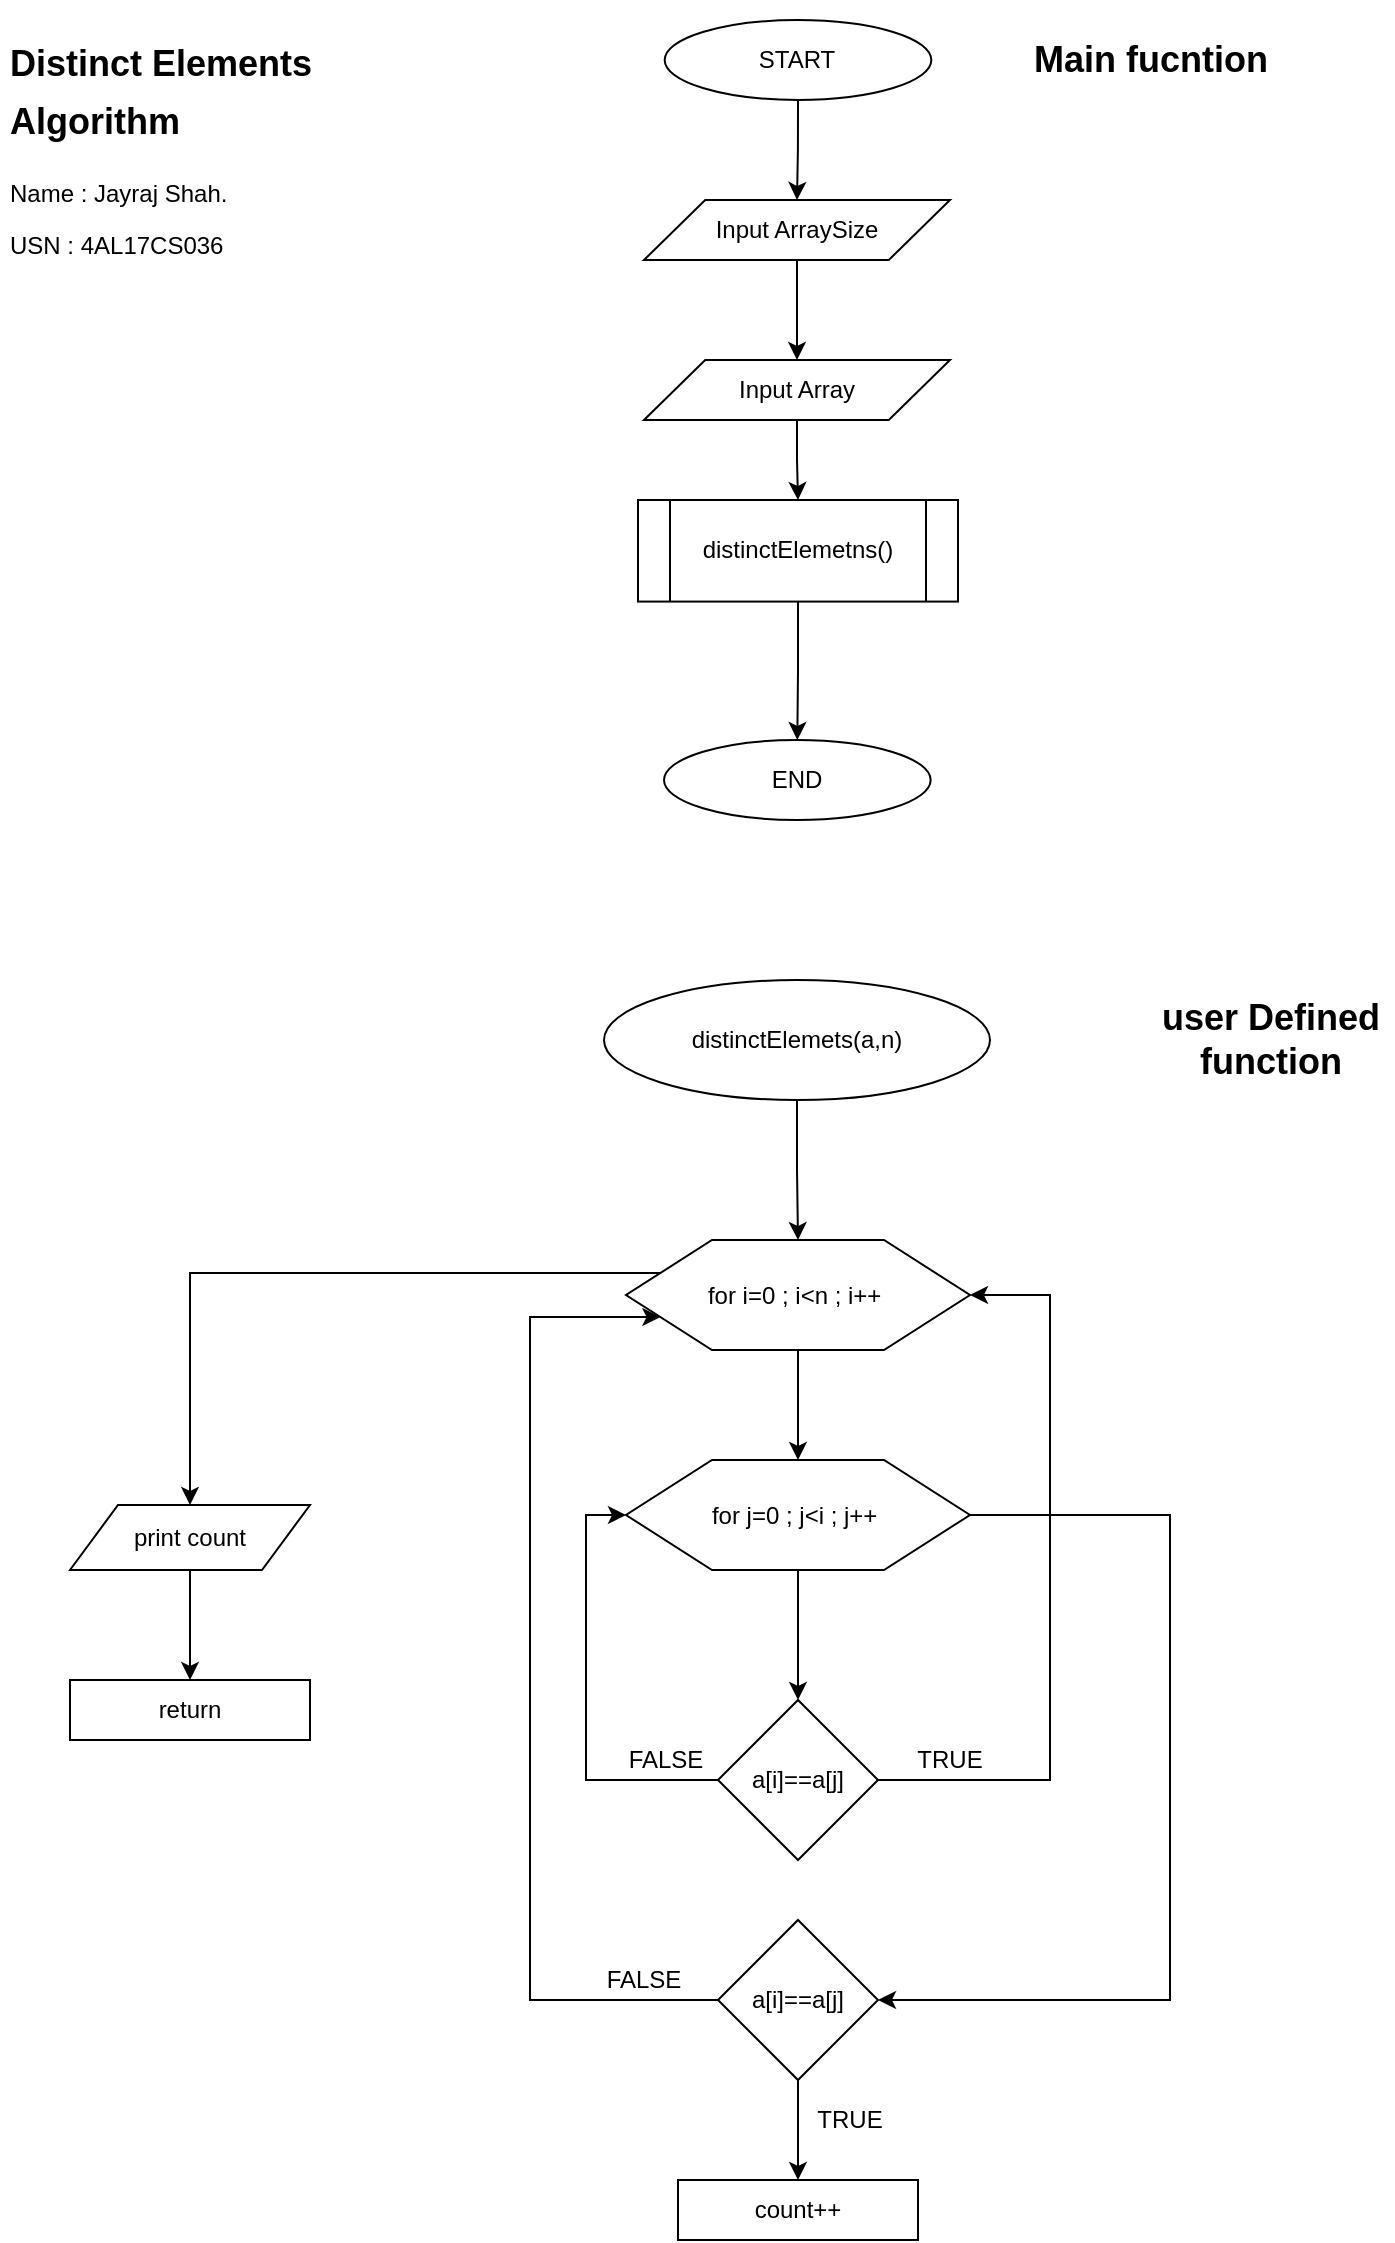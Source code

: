 <mxfile version="13.2.4" type="device"><diagram id="C5RBs43oDa-KdzZeNtuy" name="Page-1"><mxGraphModel dx="2204" dy="1164" grid="1" gridSize="10" guides="1" tooltips="1" connect="1" arrows="1" fold="1" page="1" pageScale="1" pageWidth="827" pageHeight="1169" math="0" shadow="0"><root><mxCell id="WIyWlLk6GJQsqaUBKTNV-0"/><mxCell id="WIyWlLk6GJQsqaUBKTNV-1" parent="WIyWlLk6GJQsqaUBKTNV-0"/><mxCell id="UQYT0jyvEACxVtf4Vzx1-7" style="edgeStyle=orthogonalEdgeStyle;rounded=0;orthogonalLoop=1;jettySize=auto;html=1;entryX=0.5;entryY=0;entryDx=0;entryDy=0;" edge="1" parent="WIyWlLk6GJQsqaUBKTNV-1" source="UQYT0jyvEACxVtf4Vzx1-0" target="UQYT0jyvEACxVtf4Vzx1-2"><mxGeometry relative="1" as="geometry"/></mxCell><mxCell id="UQYT0jyvEACxVtf4Vzx1-0" value="START" style="ellipse;whiteSpace=wrap;html=1;" vertex="1" parent="WIyWlLk6GJQsqaUBKTNV-1"><mxGeometry x="347.34" y="20" width="133.33" height="40" as="geometry"/></mxCell><mxCell id="UQYT0jyvEACxVtf4Vzx1-8" style="edgeStyle=orthogonalEdgeStyle;rounded=0;orthogonalLoop=1;jettySize=auto;html=1;entryX=0.5;entryY=0;entryDx=0;entryDy=0;" edge="1" parent="WIyWlLk6GJQsqaUBKTNV-1" source="UQYT0jyvEACxVtf4Vzx1-2" target="UQYT0jyvEACxVtf4Vzx1-3"><mxGeometry relative="1" as="geometry"/></mxCell><mxCell id="UQYT0jyvEACxVtf4Vzx1-2" value="Input ArraySize" style="shape=parallelogram;perimeter=parallelogramPerimeter;whiteSpace=wrap;html=1;" vertex="1" parent="WIyWlLk6GJQsqaUBKTNV-1"><mxGeometry x="337" y="110" width="153" height="30" as="geometry"/></mxCell><mxCell id="UQYT0jyvEACxVtf4Vzx1-10" style="edgeStyle=orthogonalEdgeStyle;rounded=0;orthogonalLoop=1;jettySize=auto;html=1;entryX=0.5;entryY=0;entryDx=0;entryDy=0;" edge="1" parent="WIyWlLk6GJQsqaUBKTNV-1" source="UQYT0jyvEACxVtf4Vzx1-3" target="UQYT0jyvEACxVtf4Vzx1-9"><mxGeometry relative="1" as="geometry"/></mxCell><mxCell id="UQYT0jyvEACxVtf4Vzx1-3" value="Input Array" style="shape=parallelogram;perimeter=parallelogramPerimeter;whiteSpace=wrap;html=1;" vertex="1" parent="WIyWlLk6GJQsqaUBKTNV-1"><mxGeometry x="337" y="190" width="153" height="30" as="geometry"/></mxCell><mxCell id="UQYT0jyvEACxVtf4Vzx1-12" style="edgeStyle=orthogonalEdgeStyle;rounded=0;orthogonalLoop=1;jettySize=auto;html=1;entryX=0.5;entryY=0;entryDx=0;entryDy=0;" edge="1" parent="WIyWlLk6GJQsqaUBKTNV-1" source="UQYT0jyvEACxVtf4Vzx1-9" target="UQYT0jyvEACxVtf4Vzx1-11"><mxGeometry relative="1" as="geometry"/></mxCell><mxCell id="UQYT0jyvEACxVtf4Vzx1-9" value="distinctElemetns()" style="shape=process;whiteSpace=wrap;html=1;backgroundOutline=1;" vertex="1" parent="WIyWlLk6GJQsqaUBKTNV-1"><mxGeometry x="334" y="260" width="160" height="50.79" as="geometry"/></mxCell><mxCell id="UQYT0jyvEACxVtf4Vzx1-11" value="END" style="ellipse;whiteSpace=wrap;html=1;" vertex="1" parent="WIyWlLk6GJQsqaUBKTNV-1"><mxGeometry x="347" y="380" width="133.33" height="40" as="geometry"/></mxCell><mxCell id="UQYT0jyvEACxVtf4Vzx1-18" style="edgeStyle=orthogonalEdgeStyle;rounded=0;orthogonalLoop=1;jettySize=auto;html=1;entryX=0.5;entryY=0;entryDx=0;entryDy=0;" edge="1" parent="WIyWlLk6GJQsqaUBKTNV-1" source="UQYT0jyvEACxVtf4Vzx1-13" target="UQYT0jyvEACxVtf4Vzx1-14"><mxGeometry relative="1" as="geometry"/></mxCell><mxCell id="UQYT0jyvEACxVtf4Vzx1-13" value="distinctElemets(a,n)" style="ellipse;whiteSpace=wrap;html=1;" vertex="1" parent="WIyWlLk6GJQsqaUBKTNV-1"><mxGeometry x="317" y="500" width="193" height="60" as="geometry"/></mxCell><mxCell id="UQYT0jyvEACxVtf4Vzx1-21" style="edgeStyle=orthogonalEdgeStyle;rounded=0;orthogonalLoop=1;jettySize=auto;html=1;entryX=0.5;entryY=0;entryDx=0;entryDy=0;" edge="1" parent="WIyWlLk6GJQsqaUBKTNV-1" source="UQYT0jyvEACxVtf4Vzx1-14" target="UQYT0jyvEACxVtf4Vzx1-19"><mxGeometry relative="1" as="geometry"/></mxCell><mxCell id="UQYT0jyvEACxVtf4Vzx1-48" style="edgeStyle=orthogonalEdgeStyle;rounded=0;orthogonalLoop=1;jettySize=auto;html=1;entryX=0.5;entryY=0;entryDx=0;entryDy=0;exitX=0;exitY=0.25;exitDx=0;exitDy=0;" edge="1" parent="WIyWlLk6GJQsqaUBKTNV-1" source="UQYT0jyvEACxVtf4Vzx1-14" target="UQYT0jyvEACxVtf4Vzx1-45"><mxGeometry relative="1" as="geometry"/></mxCell><mxCell id="UQYT0jyvEACxVtf4Vzx1-14" value="for i=0 ; i&amp;lt;n ; i++&amp;nbsp;" style="shape=hexagon;perimeter=hexagonPerimeter2;whiteSpace=wrap;html=1;" vertex="1" parent="WIyWlLk6GJQsqaUBKTNV-1"><mxGeometry x="328" y="630" width="172" height="55" as="geometry"/></mxCell><mxCell id="UQYT0jyvEACxVtf4Vzx1-24" style="edgeStyle=orthogonalEdgeStyle;rounded=0;orthogonalLoop=1;jettySize=auto;html=1;entryX=0.5;entryY=0;entryDx=0;entryDy=0;" edge="1" parent="WIyWlLk6GJQsqaUBKTNV-1" source="UQYT0jyvEACxVtf4Vzx1-19" target="UQYT0jyvEACxVtf4Vzx1-20"><mxGeometry relative="1" as="geometry"/></mxCell><mxCell id="UQYT0jyvEACxVtf4Vzx1-38" style="edgeStyle=orthogonalEdgeStyle;rounded=0;orthogonalLoop=1;jettySize=auto;html=1;entryX=1;entryY=0.5;entryDx=0;entryDy=0;" edge="1" parent="WIyWlLk6GJQsqaUBKTNV-1" source="UQYT0jyvEACxVtf4Vzx1-19" target="UQYT0jyvEACxVtf4Vzx1-37"><mxGeometry relative="1" as="geometry"><Array as="points"><mxPoint x="600" y="768"/><mxPoint x="600" y="1010"/></Array></mxGeometry></mxCell><mxCell id="UQYT0jyvEACxVtf4Vzx1-19" value="for j=0 ; j&amp;lt;i ; j++&amp;nbsp;" style="shape=hexagon;perimeter=hexagonPerimeter2;whiteSpace=wrap;html=1;" vertex="1" parent="WIyWlLk6GJQsqaUBKTNV-1"><mxGeometry x="328" y="740" width="172" height="55" as="geometry"/></mxCell><mxCell id="UQYT0jyvEACxVtf4Vzx1-25" style="edgeStyle=orthogonalEdgeStyle;rounded=0;orthogonalLoop=1;jettySize=auto;html=1;entryX=1;entryY=0.5;entryDx=0;entryDy=0;" edge="1" parent="WIyWlLk6GJQsqaUBKTNV-1" source="UQYT0jyvEACxVtf4Vzx1-20" target="UQYT0jyvEACxVtf4Vzx1-14"><mxGeometry relative="1" as="geometry"><Array as="points"><mxPoint x="540" y="900"/><mxPoint x="540" y="658"/></Array></mxGeometry></mxCell><mxCell id="UQYT0jyvEACxVtf4Vzx1-27" style="edgeStyle=orthogonalEdgeStyle;rounded=0;orthogonalLoop=1;jettySize=auto;html=1;entryX=0;entryY=0.5;entryDx=0;entryDy=0;" edge="1" parent="WIyWlLk6GJQsqaUBKTNV-1" source="UQYT0jyvEACxVtf4Vzx1-20" target="UQYT0jyvEACxVtf4Vzx1-19"><mxGeometry relative="1" as="geometry"><Array as="points"><mxPoint x="308" y="900"/><mxPoint x="308" y="768"/></Array></mxGeometry></mxCell><mxCell id="UQYT0jyvEACxVtf4Vzx1-20" value="a[i]==a[j]" style="rhombus;whiteSpace=wrap;html=1;" vertex="1" parent="WIyWlLk6GJQsqaUBKTNV-1"><mxGeometry x="374" y="860" width="80" height="80" as="geometry"/></mxCell><mxCell id="UQYT0jyvEACxVtf4Vzx1-26" value="TRUE" style="text;html=1;strokeColor=none;fillColor=none;align=center;verticalAlign=middle;whiteSpace=wrap;rounded=0;" vertex="1" parent="WIyWlLk6GJQsqaUBKTNV-1"><mxGeometry x="470" y="880" width="40" height="20" as="geometry"/></mxCell><mxCell id="UQYT0jyvEACxVtf4Vzx1-28" value="FALSE" style="text;html=1;strokeColor=none;fillColor=none;align=center;verticalAlign=middle;whiteSpace=wrap;rounded=0;" vertex="1" parent="WIyWlLk6GJQsqaUBKTNV-1"><mxGeometry x="328" y="880" width="40" height="20" as="geometry"/></mxCell><mxCell id="UQYT0jyvEACxVtf4Vzx1-40" style="edgeStyle=orthogonalEdgeStyle;rounded=0;orthogonalLoop=1;jettySize=auto;html=1;entryX=0.5;entryY=0;entryDx=0;entryDy=0;" edge="1" parent="WIyWlLk6GJQsqaUBKTNV-1" source="UQYT0jyvEACxVtf4Vzx1-37" target="UQYT0jyvEACxVtf4Vzx1-39"><mxGeometry relative="1" as="geometry"/></mxCell><mxCell id="UQYT0jyvEACxVtf4Vzx1-46" style="edgeStyle=orthogonalEdgeStyle;rounded=0;orthogonalLoop=1;jettySize=auto;html=1;entryX=0;entryY=0.75;entryDx=0;entryDy=0;" edge="1" parent="WIyWlLk6GJQsqaUBKTNV-1" source="UQYT0jyvEACxVtf4Vzx1-37" target="UQYT0jyvEACxVtf4Vzx1-14"><mxGeometry relative="1" as="geometry"><Array as="points"><mxPoint x="280" y="1010"/><mxPoint x="280" y="669"/></Array></mxGeometry></mxCell><mxCell id="UQYT0jyvEACxVtf4Vzx1-37" value="a[i]==a[j]" style="rhombus;whiteSpace=wrap;html=1;" vertex="1" parent="WIyWlLk6GJQsqaUBKTNV-1"><mxGeometry x="374" y="970" width="80" height="80" as="geometry"/></mxCell><mxCell id="UQYT0jyvEACxVtf4Vzx1-39" value="count++" style="rounded=0;whiteSpace=wrap;html=1;" vertex="1" parent="WIyWlLk6GJQsqaUBKTNV-1"><mxGeometry x="354" y="1100" width="120" height="30" as="geometry"/></mxCell><mxCell id="UQYT0jyvEACxVtf4Vzx1-41" value="TRUE" style="text;html=1;strokeColor=none;fillColor=none;align=center;verticalAlign=middle;whiteSpace=wrap;rounded=0;" vertex="1" parent="WIyWlLk6GJQsqaUBKTNV-1"><mxGeometry x="420" y="1060" width="40" height="20" as="geometry"/></mxCell><mxCell id="UQYT0jyvEACxVtf4Vzx1-51" style="edgeStyle=orthogonalEdgeStyle;rounded=0;orthogonalLoop=1;jettySize=auto;html=1;entryX=0.5;entryY=0;entryDx=0;entryDy=0;" edge="1" parent="WIyWlLk6GJQsqaUBKTNV-1" source="UQYT0jyvEACxVtf4Vzx1-45" target="UQYT0jyvEACxVtf4Vzx1-49"><mxGeometry relative="1" as="geometry"/></mxCell><mxCell id="UQYT0jyvEACxVtf4Vzx1-45" value="print count" style="shape=parallelogram;perimeter=parallelogramPerimeter;whiteSpace=wrap;html=1;" vertex="1" parent="WIyWlLk6GJQsqaUBKTNV-1"><mxGeometry x="50" y="762.5" width="120" height="32.5" as="geometry"/></mxCell><mxCell id="UQYT0jyvEACxVtf4Vzx1-47" value="FALSE" style="text;html=1;strokeColor=none;fillColor=none;align=center;verticalAlign=middle;whiteSpace=wrap;rounded=0;" vertex="1" parent="WIyWlLk6GJQsqaUBKTNV-1"><mxGeometry x="317" y="990" width="40" height="20" as="geometry"/></mxCell><mxCell id="UQYT0jyvEACxVtf4Vzx1-49" value="return" style="rounded=0;whiteSpace=wrap;html=1;" vertex="1" parent="WIyWlLk6GJQsqaUBKTNV-1"><mxGeometry x="50" y="850" width="120" height="30" as="geometry"/></mxCell><mxCell id="UQYT0jyvEACxVtf4Vzx1-52" value="&lt;h1&gt;&lt;font style=&quot;font-size: 18px&quot;&gt;Distinct Elements Algorithm&lt;/font&gt;&lt;/h1&gt;&lt;p&gt;Name : Jayraj Shah.&lt;/p&gt;&lt;p&gt;USN : 4AL17CS036&lt;/p&gt;" style="text;html=1;strokeColor=none;fillColor=none;spacing=5;spacingTop=-20;whiteSpace=wrap;overflow=hidden;rounded=0;" vertex="1" parent="WIyWlLk6GJQsqaUBKTNV-1"><mxGeometry x="15" y="20" width="190" height="140" as="geometry"/></mxCell><mxCell id="UQYT0jyvEACxVtf4Vzx1-53" value="&lt;font style=&quot;font-size: 18px&quot;&gt;&lt;b&gt;Main fucntion&lt;/b&gt;&lt;/font&gt;" style="text;html=1;strokeColor=none;fillColor=none;align=center;verticalAlign=middle;whiteSpace=wrap;rounded=0;" vertex="1" parent="WIyWlLk6GJQsqaUBKTNV-1"><mxGeometry x="530" y="15" width="121.43" height="50" as="geometry"/></mxCell><mxCell id="UQYT0jyvEACxVtf4Vzx1-54" value="&lt;span style=&quot;font-size: 18px&quot;&gt;&lt;b&gt;user Defined function&lt;/b&gt;&lt;/span&gt;" style="text;html=1;strokeColor=none;fillColor=none;align=center;verticalAlign=middle;whiteSpace=wrap;rounded=0;" vertex="1" parent="WIyWlLk6GJQsqaUBKTNV-1"><mxGeometry x="590" y="505" width="121.43" height="50" as="geometry"/></mxCell></root></mxGraphModel></diagram></mxfile>